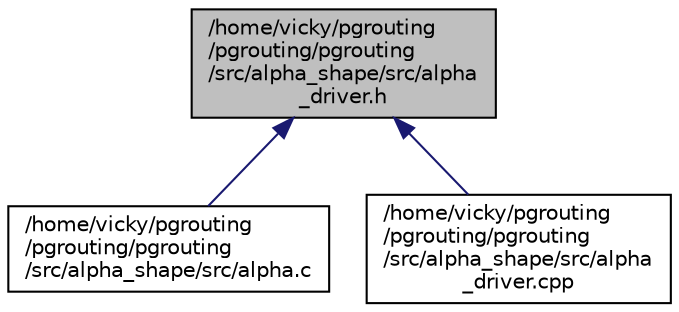 digraph "/home/vicky/pgrouting/pgrouting/pgrouting/src/alpha_shape/src/alpha_driver.h"
{
  edge [fontname="Helvetica",fontsize="10",labelfontname="Helvetica",labelfontsize="10"];
  node [fontname="Helvetica",fontsize="10",shape=record];
  Node1 [label="/home/vicky/pgrouting\l/pgrouting/pgrouting\l/src/alpha_shape/src/alpha\l_driver.h",height=0.2,width=0.4,color="black", fillcolor="grey75", style="filled" fontcolor="black"];
  Node1 -> Node2 [dir="back",color="midnightblue",fontsize="10",style="solid",fontname="Helvetica"];
  Node2 [label="/home/vicky/pgrouting\l/pgrouting/pgrouting\l/src/alpha_shape/src/alpha.c",height=0.2,width=0.4,color="black", fillcolor="white", style="filled",URL="$alpha_8c.html"];
  Node1 -> Node3 [dir="back",color="midnightblue",fontsize="10",style="solid",fontname="Helvetica"];
  Node3 [label="/home/vicky/pgrouting\l/pgrouting/pgrouting\l/src/alpha_shape/src/alpha\l_driver.cpp",height=0.2,width=0.4,color="black", fillcolor="white", style="filled",URL="$alpha__driver_8cpp.html"];
}
